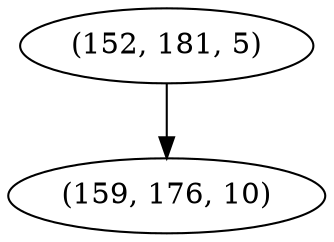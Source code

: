 digraph tree {
    "(152, 181, 5)";
    "(159, 176, 10)";
    "(152, 181, 5)" -> "(159, 176, 10)";
}
